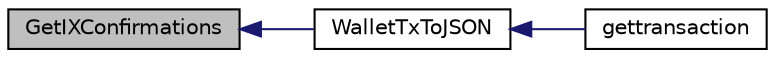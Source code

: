 digraph "GetIXConfirmations"
{
  edge [fontname="Helvetica",fontsize="10",labelfontname="Helvetica",labelfontsize="10"];
  node [fontname="Helvetica",fontsize="10",shape=record];
  rankdir="LR";
  Node98 [label="GetIXConfirmations",height=0.2,width=0.4,color="black", fillcolor="grey75", style="filled", fontcolor="black"];
  Node98 -> Node99 [dir="back",color="midnightblue",fontsize="10",style="solid",fontname="Helvetica"];
  Node99 [label="WalletTxToJSON",height=0.2,width=0.4,color="black", fillcolor="white", style="filled",URL="$df/d1d/rpcwallet_8cpp.html#a28e51f3edfce43e075603e9e315f40c4"];
  Node99 -> Node100 [dir="back",color="midnightblue",fontsize="10",style="solid",fontname="Helvetica"];
  Node100 [label="gettransaction",height=0.2,width=0.4,color="black", fillcolor="white", style="filled",URL="$df/d1d/rpcwallet_8cpp.html#a845c15a1402787fcf2cc021111ea89f5"];
}
